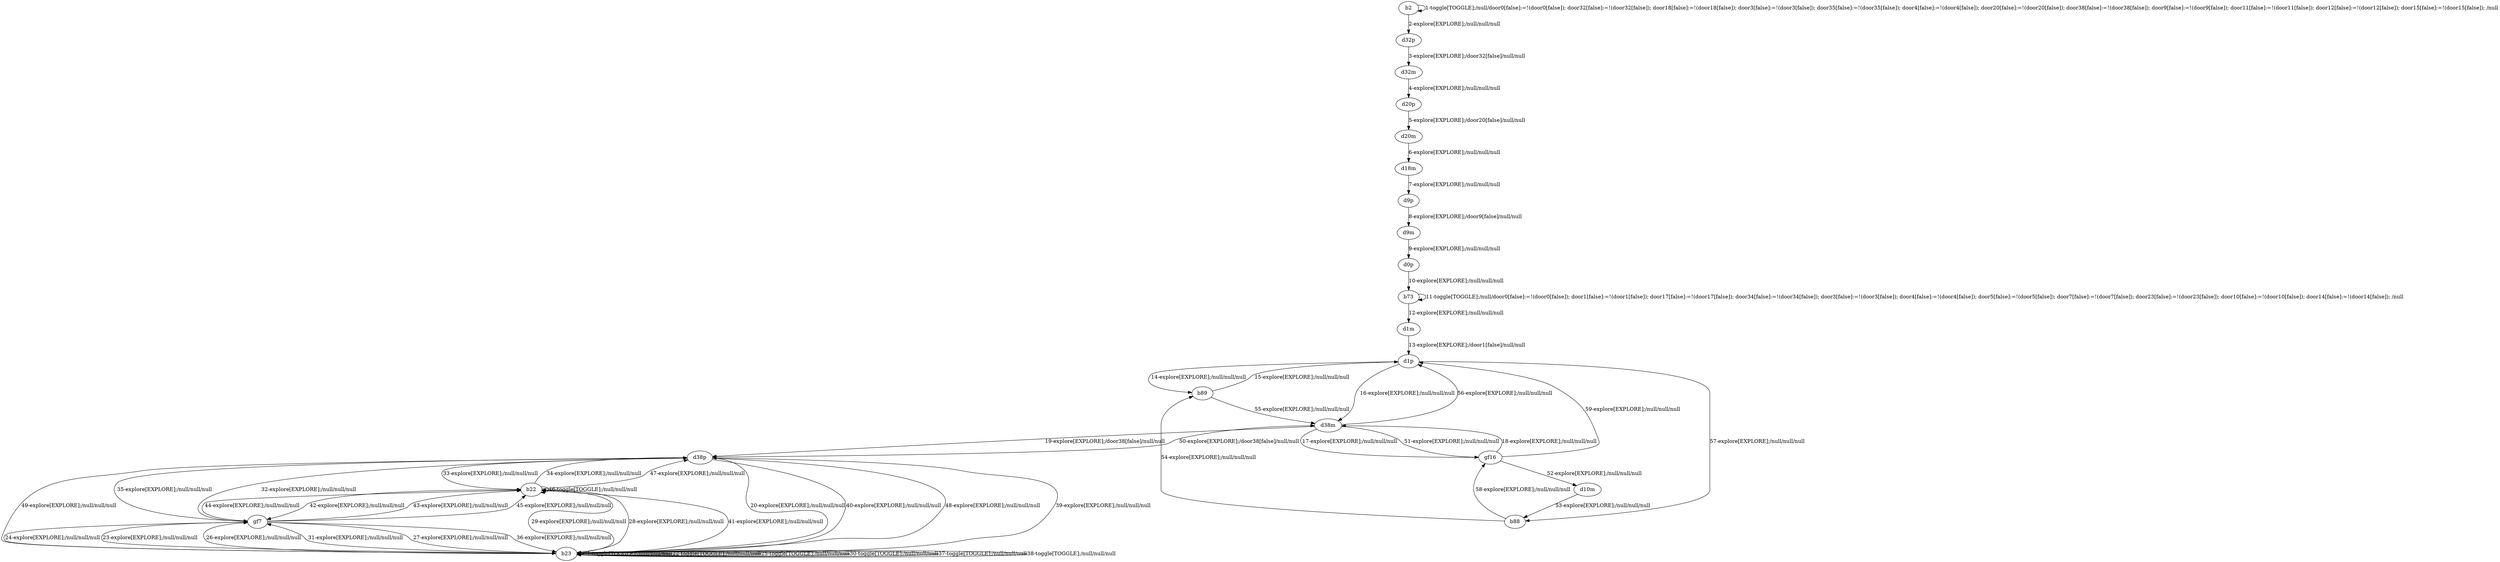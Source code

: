 # Total number of goals covered by this test: 2
# gf7 --> b22
# b22 --> gf7

digraph g {
"b2" -> "b2" [label = "1-toggle[TOGGLE];/null/door0[false]:=!(door0[false]); door32[false]:=!(door32[false]); door18[false]:=!(door18[false]); door3[false]:=!(door3[false]); door35[false]:=!(door35[false]); door4[false]:=!(door4[false]); door20[false]:=!(door20[false]); door38[false]:=!(door38[false]); door9[false]:=!(door9[false]); door11[false]:=!(door11[false]); door12[false]:=!(door12[false]); door15[false]:=!(door15[false]); /null"];
"b2" -> "d32p" [label = "2-explore[EXPLORE];/null/null/null"];
"d32p" -> "d32m" [label = "3-explore[EXPLORE];/door32[false]/null/null"];
"d32m" -> "d20p" [label = "4-explore[EXPLORE];/null/null/null"];
"d20p" -> "d20m" [label = "5-explore[EXPLORE];/door20[false]/null/null"];
"d20m" -> "d18m" [label = "6-explore[EXPLORE];/null/null/null"];
"d18m" -> "d9p" [label = "7-explore[EXPLORE];/null/null/null"];
"d9p" -> "d9m" [label = "8-explore[EXPLORE];/door9[false]/null/null"];
"d9m" -> "d0p" [label = "9-explore[EXPLORE];/null/null/null"];
"d0p" -> "b73" [label = "10-explore[EXPLORE];/null/null/null"];
"b73" -> "b73" [label = "11-toggle[TOGGLE];/null/door0[false]:=!(door0[false]); door1[false]:=!(door1[false]); door17[false]:=!(door17[false]); door34[false]:=!(door34[false]); door3[false]:=!(door3[false]); door4[false]:=!(door4[false]); door5[false]:=!(door5[false]); door7[false]:=!(door7[false]); door23[false]:=!(door23[false]); door10[false]:=!(door10[false]); door14[false]:=!(door14[false]); /null"];
"b73" -> "d1m" [label = "12-explore[EXPLORE];/null/null/null"];
"d1m" -> "d1p" [label = "13-explore[EXPLORE];/door1[false]/null/null"];
"d1p" -> "b89" [label = "14-explore[EXPLORE];/null/null/null"];
"b89" -> "d1p" [label = "15-explore[EXPLORE];/null/null/null"];
"d1p" -> "d38m" [label = "16-explore[EXPLORE];/null/null/null"];
"d38m" -> "gf16" [label = "17-explore[EXPLORE];/null/null/null"];
"gf16" -> "d38m" [label = "18-explore[EXPLORE];/null/null/null"];
"d38m" -> "d38p" [label = "19-explore[EXPLORE];/door38[false]/null/null"];
"d38p" -> "b23" [label = "20-explore[EXPLORE];/null/null/null"];
"b23" -> "b23" [label = "21-toggle[TOGGLE];/null/null/null"];
"b23" -> "b23" [label = "22-toggle[TOGGLE];/null/null/null"];
"b23" -> "gf7" [label = "23-explore[EXPLORE];/null/null/null"];
"gf7" -> "b23" [label = "24-explore[EXPLORE];/null/null/null"];
"b23" -> "b23" [label = "25-toggle[TOGGLE];/null/null/null"];
"b23" -> "gf7" [label = "26-explore[EXPLORE];/null/null/null"];
"gf7" -> "b23" [label = "27-explore[EXPLORE];/null/null/null"];
"b23" -> "b22" [label = "28-explore[EXPLORE];/null/null/null"];
"b22" -> "b23" [label = "29-explore[EXPLORE];/null/null/null"];
"b23" -> "b23" [label = "30-toggle[TOGGLE];/null/null/null"];
"b23" -> "gf7" [label = "31-explore[EXPLORE];/null/null/null"];
"gf7" -> "d38p" [label = "32-explore[EXPLORE];/null/null/null"];
"d38p" -> "b22" [label = "33-explore[EXPLORE];/null/null/null"];
"b22" -> "d38p" [label = "34-explore[EXPLORE];/null/null/null"];
"d38p" -> "gf7" [label = "35-explore[EXPLORE];/null/null/null"];
"gf7" -> "b23" [label = "36-explore[EXPLORE];/null/null/null"];
"b23" -> "b23" [label = "37-toggle[TOGGLE];/null/null/null"];
"b23" -> "b23" [label = "38-toggle[TOGGLE];/null/null/null"];
"b23" -> "d38p" [label = "39-explore[EXPLORE];/null/null/null"];
"d38p" -> "b23" [label = "40-explore[EXPLORE];/null/null/null"];
"b23" -> "b22" [label = "41-explore[EXPLORE];/null/null/null"];
"b22" -> "gf7" [label = "42-explore[EXPLORE];/null/null/null"];
"gf7" -> "b22" [label = "43-explore[EXPLORE];/null/null/null"];
"b22" -> "gf7" [label = "44-explore[EXPLORE];/null/null/null"];
"gf7" -> "b22" [label = "45-explore[EXPLORE];/null/null/null"];
"b22" -> "b22" [label = "46-toggle[TOGGLE];/null/null/null"];
"b22" -> "d38p" [label = "47-explore[EXPLORE];/null/null/null"];
"d38p" -> "b23" [label = "48-explore[EXPLORE];/null/null/null"];
"b23" -> "d38p" [label = "49-explore[EXPLORE];/null/null/null"];
"d38p" -> "d38m" [label = "50-explore[EXPLORE];/door38[false]/null/null"];
"d38m" -> "gf16" [label = "51-explore[EXPLORE];/null/null/null"];
"gf16" -> "d10m" [label = "52-explore[EXPLORE];/null/null/null"];
"d10m" -> "b88" [label = "53-explore[EXPLORE];/null/null/null"];
"b88" -> "b89" [label = "54-explore[EXPLORE];/null/null/null"];
"b89" -> "d38m" [label = "55-explore[EXPLORE];/null/null/null"];
"d38m" -> "d1p" [label = "56-explore[EXPLORE];/null/null/null"];
"d1p" -> "b88" [label = "57-explore[EXPLORE];/null/null/null"];
"b88" -> "gf16" [label = "58-explore[EXPLORE];/null/null/null"];
"gf16" -> "d1p" [label = "59-explore[EXPLORE];/null/null/null"];
}
